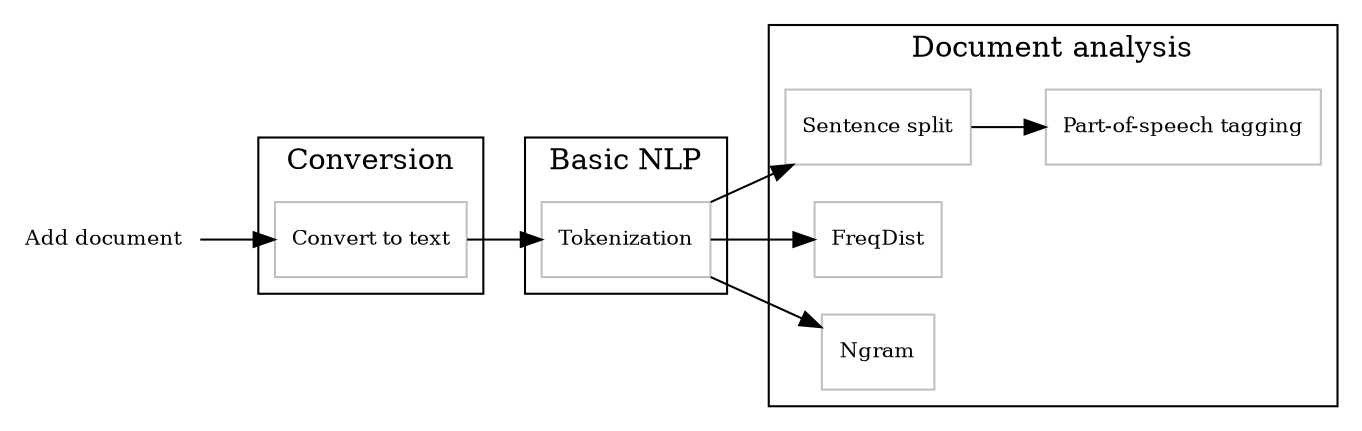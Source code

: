 digraph G {
    rankdir = "LR";
    node [shape=rect, color=grey, fontsize=10];

    subgraph cluster_0 {
        label = "Conversion";
        "Convert to text";
    }

    subgraph cluster_1 {
        label = "Basic NLP";
        "Tokenization";
    }

    subgraph cluster_2 {
        label = "Document analysis";
        "Sentence split" -> "Part-of-speech tagging";
        "FreqDist";
        "Ngram";
    }

    "Add document" -> "Convert to text" -> "Tokenization";
    "Tokenization" -> "Sentence split";
    "Tokenization" -> "FreqDist";
    "Tokenization" -> "Ngram";

    "Add document" [shape=plaintext];
}
